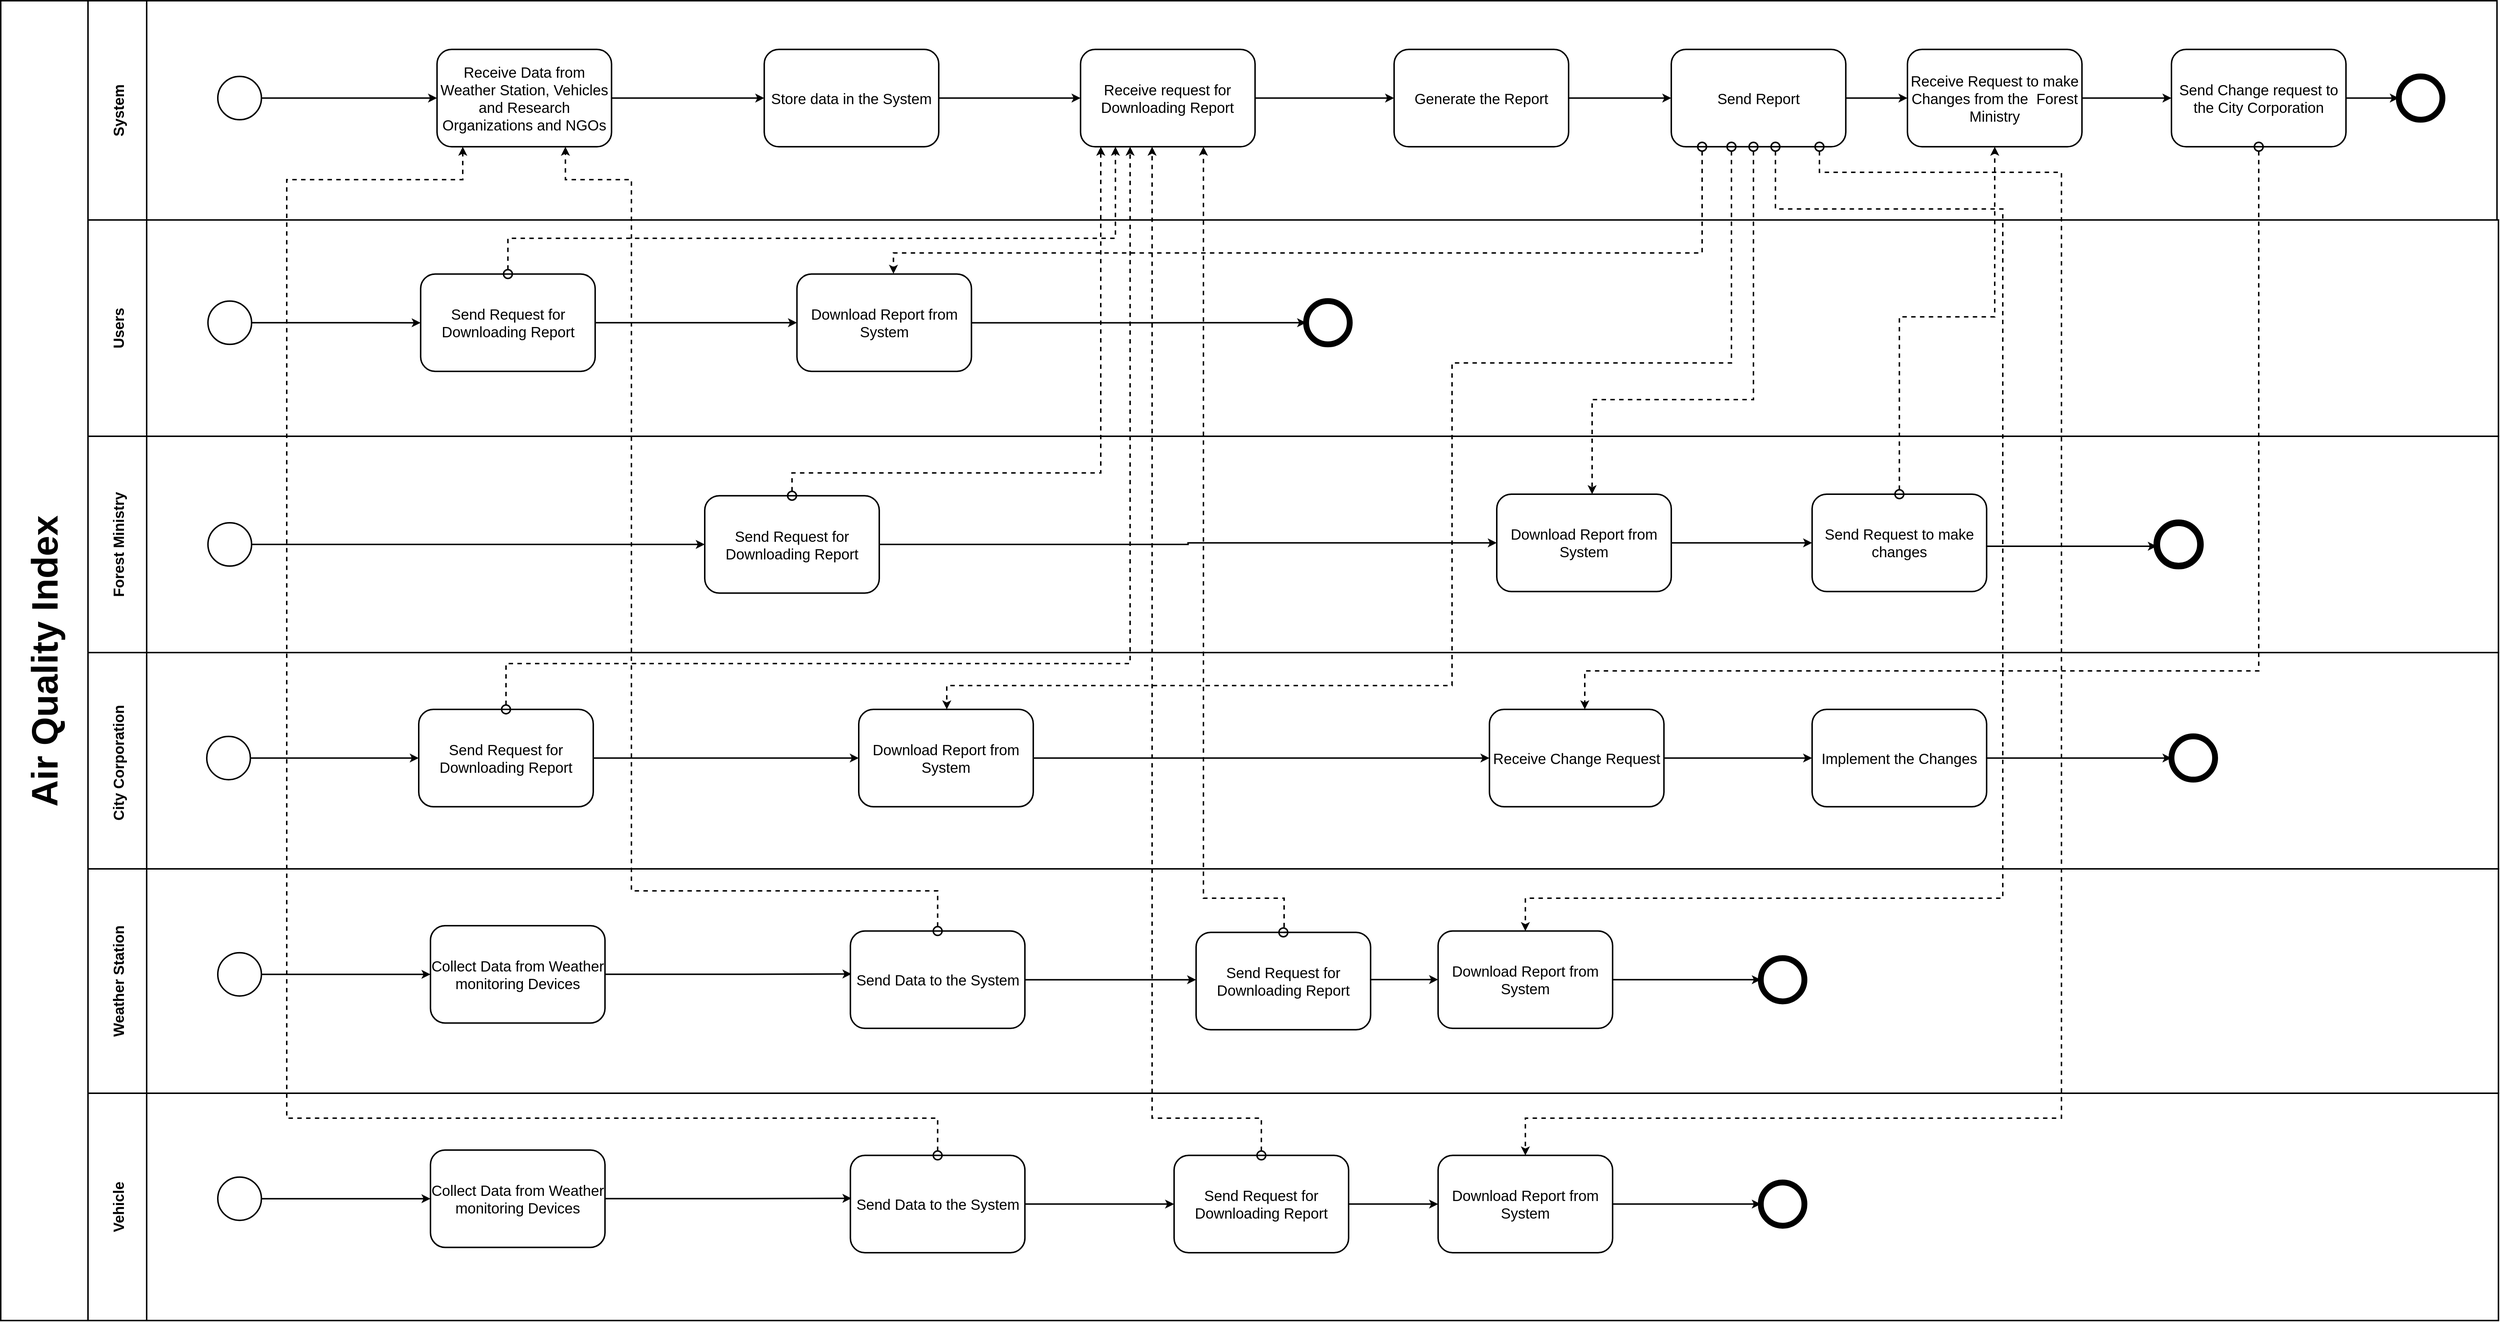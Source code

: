 <mxfile version="20.2.7" type="github">
  <diagram id="EGwHfUXkq1iX7QBWrGjY" name="Page-1">
    <mxGraphModel dx="6737" dy="4847" grid="1" gridSize="10" guides="1" tooltips="1" connect="1" arrows="1" fold="1" page="1" pageScale="1" pageWidth="850" pageHeight="1100" math="0" shadow="0">
      <root>
        <mxCell id="0" />
        <mxCell id="1" parent="0" />
        <mxCell id="iRim4rE5BtQ3diBmJA8j-91" value="Users" style="swimlane;horizontal=0;startSize=80;strokeWidth=2;fontSize=20;" vertex="1" parent="1">
          <mxGeometry x="288.983" y="-445" width="3286.907" height="295" as="geometry" />
        </mxCell>
        <mxCell id="iRim4rE5BtQ3diBmJA8j-92" style="edgeStyle=orthogonalEdgeStyle;shape=connector;rounded=0;orthogonalLoop=1;jettySize=auto;html=1;exitX=1;exitY=0.5;exitDx=0;exitDy=0;exitPerimeter=0;labelBackgroundColor=default;fontFamily=Helvetica;fontSize=11;fontColor=default;startArrow=none;startFill=0;endArrow=classic;strokeColor=default;strokeWidth=2;" edge="1" parent="iRim4rE5BtQ3diBmJA8j-91" source="iRim4rE5BtQ3diBmJA8j-93" target="iRim4rE5BtQ3diBmJA8j-98">
          <mxGeometry relative="1" as="geometry" />
        </mxCell>
        <mxCell id="iRim4rE5BtQ3diBmJA8j-93" value="" style="strokeWidth=2;html=1;shape=mxgraph.flowchart.start_2;whiteSpace=wrap;" vertex="1" parent="iRim4rE5BtQ3diBmJA8j-91">
          <mxGeometry x="163.602" y="110.625" width="59.492" height="59" as="geometry" />
        </mxCell>
        <mxCell id="iRim4rE5BtQ3diBmJA8j-94" value="" style="strokeWidth=8;html=1;shape=mxgraph.flowchart.start_2;whiteSpace=wrap;" vertex="1" parent="iRim4rE5BtQ3diBmJA8j-91">
          <mxGeometry x="1661.021" y="110.625" width="59.492" height="59" as="geometry" />
        </mxCell>
        <mxCell id="iRim4rE5BtQ3diBmJA8j-95" value="&lt;span style=&quot;font-size: 20px;&quot;&gt;Download Report from System&lt;/span&gt;" style="rounded=1;whiteSpace=wrap;html=1;strokeWidth=2;" vertex="1" parent="iRim4rE5BtQ3diBmJA8j-91">
          <mxGeometry x="966.737" y="73.75" width="237.966" height="132.75" as="geometry" />
        </mxCell>
        <mxCell id="iRim4rE5BtQ3diBmJA8j-96" style="edgeStyle=orthogonalEdgeStyle;rounded=0;orthogonalLoop=1;jettySize=auto;html=1;entryX=0;entryY=0.5;entryDx=0;entryDy=0;entryPerimeter=0;strokeWidth=2;" edge="1" parent="iRim4rE5BtQ3diBmJA8j-91" source="iRim4rE5BtQ3diBmJA8j-95" target="iRim4rE5BtQ3diBmJA8j-94">
          <mxGeometry relative="1" as="geometry">
            <mxPoint x="1027.657" y="139.668" as="targetPoint" />
          </mxGeometry>
        </mxCell>
        <mxCell id="iRim4rE5BtQ3diBmJA8j-97" style="edgeStyle=orthogonalEdgeStyle;shape=connector;rounded=0;orthogonalLoop=1;jettySize=auto;html=1;exitX=1;exitY=0.5;exitDx=0;exitDy=0;entryX=0;entryY=0.5;entryDx=0;entryDy=0;labelBackgroundColor=default;fontFamily=Helvetica;fontSize=11;fontColor=default;startArrow=none;startFill=0;endArrow=classic;strokeColor=default;strokeWidth=2;" edge="1" parent="iRim4rE5BtQ3diBmJA8j-91" source="iRim4rE5BtQ3diBmJA8j-98" target="iRim4rE5BtQ3diBmJA8j-95">
          <mxGeometry relative="1" as="geometry" />
        </mxCell>
        <mxCell id="iRim4rE5BtQ3diBmJA8j-98" value="&lt;span style=&quot;font-size: 20px;&quot;&gt;Send Request for Downloading Report&lt;/span&gt;" style="rounded=1;whiteSpace=wrap;html=1;strokeWidth=2;" vertex="1" parent="iRim4rE5BtQ3diBmJA8j-91">
          <mxGeometry x="453.623" y="73.75" width="237.966" height="132.75" as="geometry" />
        </mxCell>
        <mxCell id="iRim4rE5BtQ3diBmJA8j-99" value="City Corporation " style="swimlane;horizontal=0;startSize=80;strokeWidth=2;fontSize=20;" vertex="1" parent="1">
          <mxGeometry x="288.983" y="145" width="3286.907" height="295" as="geometry" />
        </mxCell>
        <mxCell id="iRim4rE5BtQ3diBmJA8j-100" value="" style="strokeWidth=2;html=1;shape=mxgraph.flowchart.start_2;whiteSpace=wrap;" vertex="1" parent="iRim4rE5BtQ3diBmJA8j-99">
          <mxGeometry x="161.952" y="114.315" width="59.492" height="59" as="geometry" />
        </mxCell>
        <mxCell id="iRim4rE5BtQ3diBmJA8j-101" value="" style="strokeWidth=8;html=1;shape=mxgraph.flowchart.start_2;whiteSpace=wrap;" vertex="1" parent="iRim4rE5BtQ3diBmJA8j-99">
          <mxGeometry x="2841.021" y="114.31" width="59.492" height="59" as="geometry" />
        </mxCell>
        <mxCell id="iRim4rE5BtQ3diBmJA8j-102" value="&lt;font style=&quot;font-size: 20px;&quot;&gt;Download Report from System&lt;/font&gt;" style="rounded=1;whiteSpace=wrap;html=1;strokeWidth=2;" vertex="1" parent="iRim4rE5BtQ3diBmJA8j-99">
          <mxGeometry x="1051.013" y="77.44" width="237.966" height="132.75" as="geometry" />
        </mxCell>
        <mxCell id="iRim4rE5BtQ3diBmJA8j-103" style="edgeStyle=orthogonalEdgeStyle;rounded=0;orthogonalLoop=1;jettySize=auto;html=1;strokeWidth=2;" edge="1" parent="iRim4rE5BtQ3diBmJA8j-99" source="iRim4rE5BtQ3diBmJA8j-100" target="iRim4rE5BtQ3diBmJA8j-105">
          <mxGeometry relative="1" as="geometry">
            <mxPoint x="411.017" y="144" as="targetPoint" />
          </mxGeometry>
        </mxCell>
        <mxCell id="iRim4rE5BtQ3diBmJA8j-104" style="edgeStyle=orthogonalEdgeStyle;rounded=0;orthogonalLoop=1;jettySize=auto;html=1;strokeWidth=2;" edge="1" parent="iRim4rE5BtQ3diBmJA8j-99" source="iRim4rE5BtQ3diBmJA8j-102" target="iRim4rE5BtQ3diBmJA8j-107">
          <mxGeometry relative="1" as="geometry">
            <mxPoint x="1738.985" y="151.143" as="sourcePoint" />
            <mxPoint x="1601.017" y="175" as="targetPoint" />
            <Array as="points" />
          </mxGeometry>
        </mxCell>
        <mxCell id="iRim4rE5BtQ3diBmJA8j-105" value="&lt;font style=&quot;font-size: 20px;&quot;&gt;Send Request for Downloading Report&lt;/font&gt;" style="rounded=1;whiteSpace=wrap;html=1;strokeWidth=2;" vertex="1" parent="iRim4rE5BtQ3diBmJA8j-99">
          <mxGeometry x="451.013" y="77.44" width="237.966" height="132.75" as="geometry" />
        </mxCell>
        <mxCell id="iRim4rE5BtQ3diBmJA8j-106" style="edgeStyle=orthogonalEdgeStyle;rounded=0;orthogonalLoop=1;jettySize=auto;html=1;strokeWidth=2;" edge="1" parent="iRim4rE5BtQ3diBmJA8j-99" source="iRim4rE5BtQ3diBmJA8j-105" target="iRim4rE5BtQ3diBmJA8j-102">
          <mxGeometry relative="1" as="geometry">
            <mxPoint x="711.019" y="153.665" as="sourcePoint" />
            <mxPoint x="761.017" y="160" as="targetPoint" />
          </mxGeometry>
        </mxCell>
        <mxCell id="iRim4rE5BtQ3diBmJA8j-107" value="&lt;font style=&quot;font-size: 20px;&quot;&gt;Receive Change Request&lt;/font&gt;" style="rounded=1;whiteSpace=wrap;html=1;strokeWidth=2;" vertex="1" parent="iRim4rE5BtQ3diBmJA8j-99">
          <mxGeometry x="1911.013" y="77.44" width="237.966" height="132.75" as="geometry" />
        </mxCell>
        <mxCell id="iRim4rE5BtQ3diBmJA8j-108" style="edgeStyle=orthogonalEdgeStyle;rounded=0;orthogonalLoop=1;jettySize=auto;html=1;strokeWidth=2;" edge="1" parent="iRim4rE5BtQ3diBmJA8j-99" source="iRim4rE5BtQ3diBmJA8j-107" target="iRim4rE5BtQ3diBmJA8j-109">
          <mxGeometry relative="1" as="geometry">
            <mxPoint x="1801.019" y="153.8" as="sourcePoint" />
            <mxPoint x="1991.017" y="145" as="targetPoint" />
            <Array as="points" />
          </mxGeometry>
        </mxCell>
        <mxCell id="iRim4rE5BtQ3diBmJA8j-109" value="&lt;font style=&quot;font-size: 20px;&quot;&gt;Implement the Changes&lt;/font&gt;" style="rounded=1;whiteSpace=wrap;html=1;strokeWidth=2;" vertex="1" parent="iRim4rE5BtQ3diBmJA8j-99">
          <mxGeometry x="2351.013" y="77.44" width="237.966" height="132.75" as="geometry" />
        </mxCell>
        <mxCell id="iRim4rE5BtQ3diBmJA8j-110" style="edgeStyle=orthogonalEdgeStyle;rounded=0;orthogonalLoop=1;jettySize=auto;html=1;strokeWidth=2;" edge="1" parent="iRim4rE5BtQ3diBmJA8j-99" source="iRim4rE5BtQ3diBmJA8j-109" target="iRim4rE5BtQ3diBmJA8j-101">
          <mxGeometry relative="1" as="geometry">
            <mxPoint x="1982.036" y="-3.64" as="sourcePoint" />
            <mxPoint x="2461.017" y="132.56" as="targetPoint" />
            <Array as="points" />
          </mxGeometry>
        </mxCell>
        <mxCell id="iRim4rE5BtQ3diBmJA8j-111" value="Vehicle" style="swimlane;horizontal=0;startSize=80;fillStyle=solid;strokeWidth=2;fontSize=20;fontStyle=1" vertex="1" parent="1">
          <mxGeometry x="288.983" y="746" width="3286.91" height="310" as="geometry" />
        </mxCell>
        <mxCell id="iRim4rE5BtQ3diBmJA8j-112" style="edgeStyle=orthogonalEdgeStyle;rounded=0;orthogonalLoop=1;jettySize=auto;html=1;entryX=0;entryY=0.5;entryDx=0;entryDy=0;strokeWidth=2;" edge="1" parent="iRim4rE5BtQ3diBmJA8j-111" source="iRim4rE5BtQ3diBmJA8j-113" target="iRim4rE5BtQ3diBmJA8j-115">
          <mxGeometry relative="1" as="geometry" />
        </mxCell>
        <mxCell id="iRim4rE5BtQ3diBmJA8j-113" value="" style="strokeWidth=2;html=1;shape=mxgraph.flowchart.start_2;whiteSpace=wrap;" vertex="1" parent="iRim4rE5BtQ3diBmJA8j-111">
          <mxGeometry x="176.987" y="114.313" width="59.492" height="59" as="geometry" />
        </mxCell>
        <mxCell id="iRim4rE5BtQ3diBmJA8j-114" style="edgeStyle=orthogonalEdgeStyle;rounded=0;orthogonalLoop=1;jettySize=auto;html=1;entryX=0.006;entryY=0.441;entryDx=0;entryDy=0;entryPerimeter=0;strokeWidth=2;" edge="1" parent="iRim4rE5BtQ3diBmJA8j-111" source="iRim4rE5BtQ3diBmJA8j-115" target="iRim4rE5BtQ3diBmJA8j-117">
          <mxGeometry relative="1" as="geometry" />
        </mxCell>
        <mxCell id="iRim4rE5BtQ3diBmJA8j-115" value="&lt;font style=&quot;font-size: 20px;&quot;&gt;Collect Data from Weather monitoring Devices&lt;/font&gt;" style="rounded=1;whiteSpace=wrap;html=1;strokeWidth=2;" vertex="1" parent="iRim4rE5BtQ3diBmJA8j-111">
          <mxGeometry x="467.008" y="77.438" width="237.966" height="132.75" as="geometry" />
        </mxCell>
        <mxCell id="iRim4rE5BtQ3diBmJA8j-116" style="edgeStyle=orthogonalEdgeStyle;rounded=0;orthogonalLoop=1;jettySize=auto;html=1;strokeWidth=2;" edge="1" parent="iRim4rE5BtQ3diBmJA8j-111" source="iRim4rE5BtQ3diBmJA8j-117" target="iRim4rE5BtQ3diBmJA8j-120">
          <mxGeometry relative="1" as="geometry">
            <mxPoint x="1502.16" y="150.845" as="targetPoint" />
          </mxGeometry>
        </mxCell>
        <mxCell id="iRim4rE5BtQ3diBmJA8j-117" value="&lt;font style=&quot;font-size: 20px;&quot;&gt;Send Data to the System&lt;/font&gt;" style="rounded=1;whiteSpace=wrap;html=1;strokeWidth=2;" vertex="1" parent="iRim4rE5BtQ3diBmJA8j-111">
          <mxGeometry x="1039.614" y="84.812" width="237.966" height="132.75" as="geometry" />
        </mxCell>
        <mxCell id="iRim4rE5BtQ3diBmJA8j-118" value="&lt;font style=&quot;font-size: 20px;&quot;&gt;Download Report from System&lt;/font&gt;" style="rounded=1;whiteSpace=wrap;html=1;strokeWidth=2;" vertex="1" parent="iRim4rE5BtQ3diBmJA8j-111">
          <mxGeometry x="1841.013" y="84.81" width="237.966" height="132.75" as="geometry" />
        </mxCell>
        <mxCell id="iRim4rE5BtQ3diBmJA8j-119" style="edgeStyle=orthogonalEdgeStyle;rounded=0;orthogonalLoop=1;jettySize=auto;html=1;strokeWidth=2;" edge="1" parent="iRim4rE5BtQ3diBmJA8j-111" source="iRim4rE5BtQ3diBmJA8j-118" target="iRim4rE5BtQ3diBmJA8j-122">
          <mxGeometry relative="1" as="geometry">
            <mxPoint x="2242.447" y="150.728" as="targetPoint" />
          </mxGeometry>
        </mxCell>
        <mxCell id="iRim4rE5BtQ3diBmJA8j-120" value="&lt;font style=&quot;font-size: 20px;&quot;&gt;Send Request for Downloading Report&lt;/font&gt;" style="rounded=1;whiteSpace=wrap;html=1;strokeWidth=2;" vertex="1" parent="iRim4rE5BtQ3diBmJA8j-111">
          <mxGeometry x="1481.013" y="84.81" width="237.966" height="132.75" as="geometry" />
        </mxCell>
        <mxCell id="iRim4rE5BtQ3diBmJA8j-121" style="edgeStyle=orthogonalEdgeStyle;rounded=0;orthogonalLoop=1;jettySize=auto;html=1;strokeWidth=2;" edge="1" parent="iRim4rE5BtQ3diBmJA8j-111" source="iRim4rE5BtQ3diBmJA8j-120" target="iRim4rE5BtQ3diBmJA8j-118">
          <mxGeometry relative="1" as="geometry">
            <mxPoint x="1482.036" y="-278.965" as="sourcePoint" />
            <mxPoint x="1532.034" y="-272.63" as="targetPoint" />
          </mxGeometry>
        </mxCell>
        <mxCell id="iRim4rE5BtQ3diBmJA8j-122" value="" style="strokeWidth=8;html=1;shape=mxgraph.flowchart.start_2;whiteSpace=wrap;" vertex="1" parent="iRim4rE5BtQ3diBmJA8j-111">
          <mxGeometry x="2281.021" y="121.69" width="59.492" height="59" as="geometry" />
        </mxCell>
        <mxCell id="iRim4rE5BtQ3diBmJA8j-123" value="Forest Ministry" style="swimlane;horizontal=0;startSize=80;strokeWidth=2;fontSize=20;rounded=0;swimlaneLine=1;" vertex="1" parent="1">
          <mxGeometry x="288.983" y="-150" width="3286.907" height="295" as="geometry">
            <mxRectangle x="880" y="360" width="40" height="150" as="alternateBounds" />
          </mxGeometry>
        </mxCell>
        <mxCell id="iRim4rE5BtQ3diBmJA8j-124" style="edgeStyle=orthogonalEdgeStyle;rounded=0;orthogonalLoop=1;jettySize=auto;html=1;strokeWidth=2;" edge="1" parent="iRim4rE5BtQ3diBmJA8j-123" source="iRim4rE5BtQ3diBmJA8j-126" target="iRim4rE5BtQ3diBmJA8j-127">
          <mxGeometry relative="1" as="geometry">
            <mxPoint x="2341.017" y="145.38" as="targetPoint" />
            <mxPoint x="2111.017" y="149" as="sourcePoint" />
          </mxGeometry>
        </mxCell>
        <mxCell id="iRim4rE5BtQ3diBmJA8j-125" value="" style="strokeWidth=2;html=1;shape=mxgraph.flowchart.start_2;whiteSpace=wrap;" vertex="1" parent="iRim4rE5BtQ3diBmJA8j-123">
          <mxGeometry x="163.602" y="118" width="59.492" height="59" as="geometry" />
        </mxCell>
        <mxCell id="iRim4rE5BtQ3diBmJA8j-126" value="&lt;font style=&quot;font-size: 20px;&quot;&gt;Download Report from System&lt;/font&gt;" style="rounded=1;whiteSpace=wrap;html=1;strokeWidth=2;" vertex="1" parent="iRim4rE5BtQ3diBmJA8j-123">
          <mxGeometry x="1921.013" y="79" width="237.966" height="132.75" as="geometry" />
        </mxCell>
        <mxCell id="iRim4rE5BtQ3diBmJA8j-127" value="&lt;font style=&quot;font-size: 20px;&quot;&gt;Send Request to make changes&lt;br&gt;&lt;/font&gt;" style="rounded=1;whiteSpace=wrap;html=1;strokeWidth=2;" vertex="1" parent="iRim4rE5BtQ3diBmJA8j-123">
          <mxGeometry x="2351.013" y="79" width="237.966" height="132.75" as="geometry" />
        </mxCell>
        <mxCell id="iRim4rE5BtQ3diBmJA8j-128" value="Weather Station" style="swimlane;horizontal=0;startSize=80;fillStyle=solid;strokeWidth=2;fontSize=20;fontStyle=1" vertex="1" parent="1">
          <mxGeometry x="288.983" y="440" width="3286.91" height="306" as="geometry" />
        </mxCell>
        <mxCell id="iRim4rE5BtQ3diBmJA8j-129" style="edgeStyle=orthogonalEdgeStyle;rounded=0;orthogonalLoop=1;jettySize=auto;html=1;entryX=0;entryY=0.5;entryDx=0;entryDy=0;strokeWidth=2;" edge="1" parent="iRim4rE5BtQ3diBmJA8j-128" source="iRim4rE5BtQ3diBmJA8j-130" target="iRim4rE5BtQ3diBmJA8j-132">
          <mxGeometry relative="1" as="geometry" />
        </mxCell>
        <mxCell id="iRim4rE5BtQ3diBmJA8j-130" value="" style="strokeWidth=2;html=1;shape=mxgraph.flowchart.start_2;whiteSpace=wrap;" vertex="1" parent="iRim4rE5BtQ3diBmJA8j-128">
          <mxGeometry x="176.987" y="114.313" width="59.492" height="59" as="geometry" />
        </mxCell>
        <mxCell id="iRim4rE5BtQ3diBmJA8j-131" style="edgeStyle=orthogonalEdgeStyle;rounded=0;orthogonalLoop=1;jettySize=auto;html=1;entryX=0.006;entryY=0.441;entryDx=0;entryDy=0;entryPerimeter=0;strokeWidth=2;" edge="1" parent="iRim4rE5BtQ3diBmJA8j-128" source="iRim4rE5BtQ3diBmJA8j-132" target="iRim4rE5BtQ3diBmJA8j-134">
          <mxGeometry relative="1" as="geometry" />
        </mxCell>
        <mxCell id="iRim4rE5BtQ3diBmJA8j-132" value="&lt;font style=&quot;font-size: 20px;&quot;&gt;Collect Data from Weather monitoring Devices&lt;/font&gt;" style="rounded=1;whiteSpace=wrap;html=1;strokeWidth=2;" vertex="1" parent="iRim4rE5BtQ3diBmJA8j-128">
          <mxGeometry x="467.008" y="77.438" width="237.966" height="132.75" as="geometry" />
        </mxCell>
        <mxCell id="iRim4rE5BtQ3diBmJA8j-133" style="edgeStyle=orthogonalEdgeStyle;rounded=0;orthogonalLoop=1;jettySize=auto;html=1;strokeWidth=2;" edge="1" parent="iRim4rE5BtQ3diBmJA8j-128" source="iRim4rE5BtQ3diBmJA8j-134" target="iRim4rE5BtQ3diBmJA8j-137">
          <mxGeometry relative="1" as="geometry">
            <mxPoint x="1502.16" y="150.845" as="targetPoint" />
            <Array as="points">
              <mxPoint x="1441" y="151" />
              <mxPoint x="1441" y="151" />
            </Array>
          </mxGeometry>
        </mxCell>
        <mxCell id="iRim4rE5BtQ3diBmJA8j-134" value="&lt;font style=&quot;font-size: 20px;&quot;&gt;Send Data to the System&lt;/font&gt;" style="rounded=1;whiteSpace=wrap;html=1;strokeWidth=2;" vertex="1" parent="iRim4rE5BtQ3diBmJA8j-128">
          <mxGeometry x="1039.614" y="84.812" width="237.966" height="132.75" as="geometry" />
        </mxCell>
        <mxCell id="iRim4rE5BtQ3diBmJA8j-135" value="&lt;font style=&quot;font-size: 20px;&quot;&gt;Download Report from System&lt;/font&gt;" style="rounded=1;whiteSpace=wrap;html=1;strokeWidth=2;" vertex="1" parent="iRim4rE5BtQ3diBmJA8j-128">
          <mxGeometry x="1841.013" y="84.81" width="237.966" height="132.75" as="geometry" />
        </mxCell>
        <mxCell id="iRim4rE5BtQ3diBmJA8j-136" style="edgeStyle=orthogonalEdgeStyle;rounded=0;orthogonalLoop=1;jettySize=auto;html=1;strokeWidth=2;" edge="1" parent="iRim4rE5BtQ3diBmJA8j-128" source="iRim4rE5BtQ3diBmJA8j-135" target="iRim4rE5BtQ3diBmJA8j-139">
          <mxGeometry relative="1" as="geometry">
            <mxPoint x="2242.447" y="150.728" as="targetPoint" />
          </mxGeometry>
        </mxCell>
        <mxCell id="iRim4rE5BtQ3diBmJA8j-137" value="&lt;font style=&quot;font-size: 20px;&quot;&gt;Send Request for Downloading Report&lt;/font&gt;" style="rounded=1;whiteSpace=wrap;html=1;strokeWidth=2;" vertex="1" parent="iRim4rE5BtQ3diBmJA8j-128">
          <mxGeometry x="1511.013" y="86.63" width="237.966" height="132.75" as="geometry" />
        </mxCell>
        <mxCell id="iRim4rE5BtQ3diBmJA8j-138" style="edgeStyle=orthogonalEdgeStyle;rounded=0;orthogonalLoop=1;jettySize=auto;html=1;strokeWidth=2;" edge="1" parent="iRim4rE5BtQ3diBmJA8j-128" source="iRim4rE5BtQ3diBmJA8j-137" target="iRim4rE5BtQ3diBmJA8j-135">
          <mxGeometry relative="1" as="geometry">
            <mxPoint x="1482.036" y="-278.965" as="sourcePoint" />
            <mxPoint x="1532.034" y="-272.63" as="targetPoint" />
            <Array as="points">
              <mxPoint x="1771" y="151" />
              <mxPoint x="1771" y="151" />
            </Array>
          </mxGeometry>
        </mxCell>
        <mxCell id="iRim4rE5BtQ3diBmJA8j-139" value="" style="strokeWidth=8;html=1;shape=mxgraph.flowchart.start_2;whiteSpace=wrap;" vertex="1" parent="iRim4rE5BtQ3diBmJA8j-128">
          <mxGeometry x="2281.021" y="121.69" width="59.492" height="59" as="geometry" />
        </mxCell>
        <mxCell id="iRim4rE5BtQ3diBmJA8j-140" value="&lt;font style=&quot;font-size: 20px;&quot;&gt;Send Request for Downloading Report&lt;/font&gt;" style="rounded=1;whiteSpace=wrap;html=1;strokeWidth=2;" vertex="1" parent="1">
          <mxGeometry x="1129.996" y="-68.87" width="237.966" height="132.75" as="geometry" />
        </mxCell>
        <mxCell id="iRim4rE5BtQ3diBmJA8j-141" style="edgeStyle=orthogonalEdgeStyle;rounded=0;orthogonalLoop=1;jettySize=auto;html=1;strokeWidth=2;" edge="1" parent="1" source="iRim4rE5BtQ3diBmJA8j-140" target="iRim4rE5BtQ3diBmJA8j-126">
          <mxGeometry relative="1" as="geometry">
            <mxPoint x="1861.017" y="138" as="targetPoint" />
            <mxPoint x="1771.019" y="143.79" as="sourcePoint" />
          </mxGeometry>
        </mxCell>
        <mxCell id="iRim4rE5BtQ3diBmJA8j-142" style="edgeStyle=orthogonalEdgeStyle;rounded=0;orthogonalLoop=1;jettySize=auto;html=1;strokeWidth=2;" edge="1" parent="1" source="iRim4rE5BtQ3diBmJA8j-125" target="iRim4rE5BtQ3diBmJA8j-140">
          <mxGeometry relative="1" as="geometry">
            <mxPoint x="438.75" y="146.5" as="targetPoint" />
          </mxGeometry>
        </mxCell>
        <mxCell id="iRim4rE5BtQ3diBmJA8j-143" value="" style="strokeWidth=9;html=1;shape=mxgraph.flowchart.start_2;whiteSpace=wrap;" vertex="1" parent="1">
          <mxGeometry x="3110.004" y="-31.99" width="59.492" height="59" as="geometry" />
        </mxCell>
        <mxCell id="iRim4rE5BtQ3diBmJA8j-144" style="edgeStyle=orthogonalEdgeStyle;rounded=0;orthogonalLoop=1;jettySize=auto;html=1;strokeWidth=2;" edge="1" parent="1" source="iRim4rE5BtQ3diBmJA8j-127" target="iRim4rE5BtQ3diBmJA8j-143">
          <mxGeometry relative="1" as="geometry">
            <mxPoint x="2793.053" y="147.995" as="targetPoint" />
            <mxPoint x="2601.019" y="147.995" as="sourcePoint" />
            <Array as="points">
              <mxPoint x="2999.983" />
              <mxPoint x="2999.983" />
            </Array>
          </mxGeometry>
        </mxCell>
        <mxCell id="iRim4rE5BtQ3diBmJA8j-145" value="System" style="swimlane;horizontal=0;startSize=80;strokeWidth=2;fontSize=20;" vertex="1" parent="1">
          <mxGeometry x="289" y="-744" width="3284.89" height="299" as="geometry" />
        </mxCell>
        <mxCell id="iRim4rE5BtQ3diBmJA8j-146" style="edgeStyle=orthogonalEdgeStyle;shape=connector;rounded=0;orthogonalLoop=1;jettySize=auto;html=1;exitX=1;exitY=0.5;exitDx=0;exitDy=0;exitPerimeter=0;labelBackgroundColor=default;fontFamily=Helvetica;fontSize=11;fontColor=default;startArrow=none;startFill=0;endArrow=classic;strokeColor=default;strokeWidth=2;" edge="1" parent="iRim4rE5BtQ3diBmJA8j-145" source="iRim4rE5BtQ3diBmJA8j-147" target="iRim4rE5BtQ3diBmJA8j-149">
          <mxGeometry relative="1" as="geometry">
            <mxPoint x="467.008" y="132.75" as="targetPoint" />
          </mxGeometry>
        </mxCell>
        <mxCell id="iRim4rE5BtQ3diBmJA8j-147" value="" style="strokeWidth=2;html=1;shape=mxgraph.flowchart.start_2;whiteSpace=wrap;" vertex="1" parent="iRim4rE5BtQ3diBmJA8j-145">
          <mxGeometry x="176.987" y="103.25" width="59.492" height="59" as="geometry" />
        </mxCell>
        <mxCell id="iRim4rE5BtQ3diBmJA8j-148" value="" style="strokeWidth=8;html=1;shape=mxgraph.flowchart.start_2;whiteSpace=wrap;" vertex="1" parent="iRim4rE5BtQ3diBmJA8j-145">
          <mxGeometry x="3151.004" y="103.25" width="59.492" height="59" as="geometry" />
        </mxCell>
        <mxCell id="iRim4rE5BtQ3diBmJA8j-149" value="&lt;font style=&quot;font-size: 20px;&quot;&gt;Receive Data from Weather Station, Vehicles and Research Organizations and NGOs&lt;/font&gt;" style="rounded=1;whiteSpace=wrap;html=1;strokeWidth=2;" vertex="1" parent="iRim4rE5BtQ3diBmJA8j-145">
          <mxGeometry x="475.932" y="66.375" width="237.966" height="132.75" as="geometry" />
        </mxCell>
        <mxCell id="iRim4rE5BtQ3diBmJA8j-150" value="&lt;font style=&quot;font-size: 20px;&quot;&gt;Store data in the System&lt;/font&gt;" style="rounded=1;whiteSpace=wrap;html=1;strokeWidth=2;" vertex="1" parent="iRim4rE5BtQ3diBmJA8j-145">
          <mxGeometry x="922.119" y="66.375" width="237.966" height="132.75" as="geometry" />
        </mxCell>
        <mxCell id="iRim4rE5BtQ3diBmJA8j-151" style="edgeStyle=orthogonalEdgeStyle;rounded=0;orthogonalLoop=1;jettySize=auto;html=1;entryX=0;entryY=0.5;entryDx=0;entryDy=0;startArrow=none;startFill=0;endArrow=classic;endFill=1;strokeWidth=2;" edge="1" parent="iRim4rE5BtQ3diBmJA8j-145" source="iRim4rE5BtQ3diBmJA8j-152" target="iRim4rE5BtQ3diBmJA8j-154">
          <mxGeometry relative="1" as="geometry" />
        </mxCell>
        <mxCell id="iRim4rE5BtQ3diBmJA8j-152" value="&lt;font style=&quot;font-size: 20px;&quot;&gt;Receive request for Downloading Report&lt;/font&gt;" style="rounded=1;whiteSpace=wrap;html=1;strokeWidth=2;" vertex="1" parent="iRim4rE5BtQ3diBmJA8j-145">
          <mxGeometry x="1353.432" y="66.375" width="237.966" height="132.75" as="geometry" />
        </mxCell>
        <mxCell id="iRim4rE5BtQ3diBmJA8j-153" style="edgeStyle=orthogonalEdgeStyle;rounded=0;orthogonalLoop=1;jettySize=auto;html=1;startArrow=none;startFill=0;endArrow=classic;endFill=1;strokeWidth=2;" edge="1" parent="iRim4rE5BtQ3diBmJA8j-145" source="iRim4rE5BtQ3diBmJA8j-154" target="iRim4rE5BtQ3diBmJA8j-157">
          <mxGeometry relative="1" as="geometry">
            <mxPoint x="2230" y="133" as="targetPoint" />
          </mxGeometry>
        </mxCell>
        <mxCell id="iRim4rE5BtQ3diBmJA8j-154" value="&lt;span style=&quot;font-size: 20px;&quot;&gt;Generate the Report&lt;/span&gt;" style="rounded=1;whiteSpace=wrap;html=1;strokeWidth=2;" vertex="1" parent="iRim4rE5BtQ3diBmJA8j-145">
          <mxGeometry x="1780.999" y="66.375" width="237.966" height="132.75" as="geometry" />
        </mxCell>
        <mxCell id="iRim4rE5BtQ3diBmJA8j-155" style="edgeStyle=orthogonalEdgeStyle;rounded=0;orthogonalLoop=1;jettySize=auto;html=1;strokeWidth=2;" edge="1" parent="iRim4rE5BtQ3diBmJA8j-145" source="iRim4rE5BtQ3diBmJA8j-149" target="iRim4rE5BtQ3diBmJA8j-150">
          <mxGeometry relative="1" as="geometry">
            <mxPoint x="921.102" y="142.75" as="targetPoint" />
          </mxGeometry>
        </mxCell>
        <mxCell id="iRim4rE5BtQ3diBmJA8j-156" style="edgeStyle=orthogonalEdgeStyle;rounded=0;orthogonalLoop=1;jettySize=auto;html=1;exitX=1;exitY=0.5;exitDx=0;exitDy=0;strokeWidth=2;" edge="1" parent="iRim4rE5BtQ3diBmJA8j-145" source="iRim4rE5BtQ3diBmJA8j-150" target="iRim4rE5BtQ3diBmJA8j-152">
          <mxGeometry relative="1" as="geometry">
            <mxPoint x="1352.415" y="142.012" as="targetPoint" />
          </mxGeometry>
        </mxCell>
        <mxCell id="iRim4rE5BtQ3diBmJA8j-157" value="&lt;span style=&quot;font-size: 20px;&quot;&gt;Send Report&lt;/span&gt;" style="rounded=1;whiteSpace=wrap;html=1;strokeWidth=2;" vertex="1" parent="iRim4rE5BtQ3diBmJA8j-145">
          <mxGeometry x="2158.959" y="66.375" width="237.966" height="132.75" as="geometry" />
        </mxCell>
        <mxCell id="iRim4rE5BtQ3diBmJA8j-158" style="edgeStyle=orthogonalEdgeStyle;rounded=0;orthogonalLoop=1;jettySize=auto;html=1;startArrow=none;startFill=0;endArrow=classic;endFill=1;strokeWidth=2;" edge="1" parent="iRim4rE5BtQ3diBmJA8j-145" source="iRim4rE5BtQ3diBmJA8j-157" target="iRim4rE5BtQ3diBmJA8j-159">
          <mxGeometry relative="1" as="geometry">
            <mxPoint x="2500.005" y="132.16" as="sourcePoint" />
            <mxPoint x="2591" y="134" as="targetPoint" />
          </mxGeometry>
        </mxCell>
        <mxCell id="iRim4rE5BtQ3diBmJA8j-159" value="&lt;span style=&quot;font-size: 20px;&quot;&gt;Receive Request to make Changes from the&amp;nbsp; Forest Ministry&lt;br&gt;&lt;/span&gt;" style="rounded=1;whiteSpace=wrap;html=1;strokeWidth=2;" vertex="1" parent="iRim4rE5BtQ3diBmJA8j-145">
          <mxGeometry x="2480.999" y="66.375" width="237.966" height="132.75" as="geometry" />
        </mxCell>
        <mxCell id="iRim4rE5BtQ3diBmJA8j-160" value="&lt;span style=&quot;font-size: 20px;&quot;&gt;Send Change request to the City Corporation&lt;br&gt;&lt;/span&gt;" style="rounded=1;whiteSpace=wrap;html=1;strokeWidth=2;" vertex="1" parent="iRim4rE5BtQ3diBmJA8j-145">
          <mxGeometry x="2840.999" y="66.375" width="237.966" height="132.75" as="geometry" />
        </mxCell>
        <mxCell id="iRim4rE5BtQ3diBmJA8j-161" style="edgeStyle=orthogonalEdgeStyle;rounded=0;orthogonalLoop=1;jettySize=auto;html=1;startArrow=none;startFill=0;endArrow=classic;endFill=1;strokeWidth=2;" edge="1" parent="iRim4rE5BtQ3diBmJA8j-145" source="iRim4rE5BtQ3diBmJA8j-159" target="iRim4rE5BtQ3diBmJA8j-160">
          <mxGeometry relative="1" as="geometry">
            <mxPoint x="2791.005" y="132.75" as="sourcePoint" />
            <mxPoint x="2674.04" y="878" as="targetPoint" />
          </mxGeometry>
        </mxCell>
        <mxCell id="iRim4rE5BtQ3diBmJA8j-162" style="edgeStyle=orthogonalEdgeStyle;rounded=0;orthogonalLoop=1;jettySize=auto;html=1;startArrow=none;startFill=0;endArrow=classic;endFill=1;strokeWidth=2;" edge="1" parent="iRim4rE5BtQ3diBmJA8j-145" source="iRim4rE5BtQ3diBmJA8j-160" target="iRim4rE5BtQ3diBmJA8j-148">
          <mxGeometry relative="1" as="geometry">
            <mxPoint x="3119.735" y="214.0" as="sourcePoint" />
            <mxPoint x="3241.769" y="214.0" as="targetPoint" />
            <Array as="points">
              <mxPoint x="3161" y="144" />
              <mxPoint x="3161" y="144" />
            </Array>
          </mxGeometry>
        </mxCell>
        <mxCell id="iRim4rE5BtQ3diBmJA8j-163" style="edgeStyle=orthogonalEdgeStyle;rounded=0;orthogonalLoop=1;jettySize=auto;html=1;startArrow=oval;startFill=0;endArrow=classic;endFill=1;dashed=1;strokeWidth=2;jumpSize=6;startSize=12;" edge="1" parent="1" source="iRim4rE5BtQ3diBmJA8j-98" target="iRim4rE5BtQ3diBmJA8j-152">
          <mxGeometry relative="1" as="geometry">
            <mxPoint x="1580" y="214" as="targetPoint" />
            <Array as="points">
              <mxPoint x="862" y="-420" />
              <mxPoint x="1690" y="-420" />
            </Array>
          </mxGeometry>
        </mxCell>
        <mxCell id="iRim4rE5BtQ3diBmJA8j-164" style="edgeStyle=orthogonalEdgeStyle;rounded=0;orthogonalLoop=1;jettySize=auto;html=1;entryX=0.553;entryY=-0.003;entryDx=0;entryDy=0;entryPerimeter=0;dashed=1;startArrow=oval;startFill=0;endArrow=classic;endFill=1;strokeWidth=2;startSize=12;" edge="1" parent="1" source="iRim4rE5BtQ3diBmJA8j-157" target="iRim4rE5BtQ3diBmJA8j-95">
          <mxGeometry relative="1" as="geometry">
            <Array as="points">
              <mxPoint x="2490" y="-400" />
              <mxPoint x="1387" y="-400" />
            </Array>
          </mxGeometry>
        </mxCell>
        <mxCell id="iRim4rE5BtQ3diBmJA8j-165" value="&lt;b style=&quot;background-color: initial; font-size: 50px;&quot;&gt;&lt;font style=&quot;font-size: 50px;&quot;&gt;Air Quality Index&lt;/font&gt;&lt;/b&gt;" style="rounded=180&#xa;;whiteSpace=wrap;html=1;fontFamily=Helvetica;fontSize=50;fontColor=default;strokeWidth=2;verticalAlign=middle;horizontal=0;" vertex="1" parent="1">
          <mxGeometry x="170" y="-744" width="118.98" height="1800" as="geometry" />
        </mxCell>
        <mxCell id="iRim4rE5BtQ3diBmJA8j-166" style="edgeStyle=orthogonalEdgeStyle;rounded=0;orthogonalLoop=1;jettySize=auto;html=1;exitX=0.5;exitY=0;exitDx=0;exitDy=0;dashed=1;startArrow=oval;startFill=0;startSize=12;sourcePerimeterSpacing=0;strokeWidth=2;" edge="1" parent="1" source="iRim4rE5BtQ3diBmJA8j-105" target="iRim4rE5BtQ3diBmJA8j-152">
          <mxGeometry relative="1" as="geometry">
            <Array as="points">
              <mxPoint x="859" y="160" />
              <mxPoint x="1710" y="160" />
            </Array>
          </mxGeometry>
        </mxCell>
        <mxCell id="iRim4rE5BtQ3diBmJA8j-167" style="edgeStyle=orthogonalEdgeStyle;rounded=0;orthogonalLoop=1;jettySize=auto;html=1;dashed=1;startArrow=oval;startFill=0;startSize=12;sourcePerimeterSpacing=0;strokeWidth=2;" edge="1" parent="1" source="iRim4rE5BtQ3diBmJA8j-157" target="iRim4rE5BtQ3diBmJA8j-102">
          <mxGeometry relative="1" as="geometry">
            <Array as="points">
              <mxPoint x="2530" y="-250" />
              <mxPoint x="2149" y="-250" />
              <mxPoint x="2149" y="190" />
              <mxPoint x="1460" y="190" />
            </Array>
          </mxGeometry>
        </mxCell>
        <mxCell id="iRim4rE5BtQ3diBmJA8j-168" style="edgeStyle=orthogonalEdgeStyle;rounded=0;orthogonalLoop=1;jettySize=auto;html=1;dashed=1;startArrow=oval;startFill=0;startSize=12;sourcePerimeterSpacing=0;strokeWidth=2;" edge="1" parent="1" source="iRim4rE5BtQ3diBmJA8j-157" target="iRim4rE5BtQ3diBmJA8j-126">
          <mxGeometry relative="1" as="geometry">
            <Array as="points">
              <mxPoint x="2560" y="-200" />
              <mxPoint x="2340" y="-200" />
            </Array>
          </mxGeometry>
        </mxCell>
        <mxCell id="iRim4rE5BtQ3diBmJA8j-169" style="edgeStyle=orthogonalEdgeStyle;rounded=0;orthogonalLoop=1;jettySize=auto;html=1;dashed=1;startArrow=oval;startFill=0;startSize=12;sourcePerimeterSpacing=0;strokeWidth=2;" edge="1" parent="1" source="iRim4rE5BtQ3diBmJA8j-140" target="iRim4rE5BtQ3diBmJA8j-152">
          <mxGeometry relative="1" as="geometry">
            <mxPoint x="780" y="674" as="sourcePoint" />
            <Array as="points">
              <mxPoint x="1249" y="-100" />
              <mxPoint x="1670" y="-100" />
            </Array>
          </mxGeometry>
        </mxCell>
        <mxCell id="iRim4rE5BtQ3diBmJA8j-170" style="edgeStyle=orthogonalEdgeStyle;rounded=0;orthogonalLoop=1;jettySize=auto;html=1;exitX=0.5;exitY=0;exitDx=0;exitDy=0;dashed=1;startArrow=oval;startFill=0;startSize=12;sourcePerimeterSpacing=0;strokeWidth=2;" edge="1" parent="1" source="iRim4rE5BtQ3diBmJA8j-117" target="iRim4rE5BtQ3diBmJA8j-149">
          <mxGeometry relative="1" as="geometry">
            <Array as="points">
              <mxPoint x="1447" y="780" />
              <mxPoint x="560" y="780" />
              <mxPoint x="560" y="-500" />
              <mxPoint x="800" y="-500" />
            </Array>
          </mxGeometry>
        </mxCell>
        <mxCell id="iRim4rE5BtQ3diBmJA8j-171" style="edgeStyle=orthogonalEdgeStyle;rounded=0;orthogonalLoop=1;jettySize=auto;html=1;exitX=0.5;exitY=0;exitDx=0;exitDy=0;dashed=1;startArrow=oval;startFill=0;startSize=12;sourcePerimeterSpacing=0;strokeWidth=2;" edge="1" parent="1" source="iRim4rE5BtQ3diBmJA8j-134" target="iRim4rE5BtQ3diBmJA8j-149">
          <mxGeometry relative="1" as="geometry">
            <Array as="points">
              <mxPoint x="1448" y="470" />
              <mxPoint x="1030" y="470" />
              <mxPoint x="1030" y="-500" />
              <mxPoint x="940" y="-500" />
            </Array>
          </mxGeometry>
        </mxCell>
        <mxCell id="iRim4rE5BtQ3diBmJA8j-172" style="edgeStyle=orthogonalEdgeStyle;rounded=0;orthogonalLoop=1;jettySize=auto;html=1;exitX=0.5;exitY=0;exitDx=0;exitDy=0;dashed=1;startArrow=oval;startFill=0;startSize=12;sourcePerimeterSpacing=0;strokeWidth=2;" edge="1" parent="1" source="iRim4rE5BtQ3diBmJA8j-137" target="iRim4rE5BtQ3diBmJA8j-152">
          <mxGeometry relative="1" as="geometry">
            <Array as="points">
              <mxPoint x="1920" y="480" />
              <mxPoint x="1810" y="480" />
            </Array>
          </mxGeometry>
        </mxCell>
        <mxCell id="iRim4rE5BtQ3diBmJA8j-173" style="edgeStyle=orthogonalEdgeStyle;rounded=0;orthogonalLoop=1;jettySize=auto;html=1;exitX=0.5;exitY=0;exitDx=0;exitDy=0;dashed=1;startArrow=oval;startFill=0;startSize=12;sourcePerimeterSpacing=0;strokeWidth=2;" edge="1" parent="1" source="iRim4rE5BtQ3diBmJA8j-120" target="iRim4rE5BtQ3diBmJA8j-152">
          <mxGeometry relative="1" as="geometry">
            <Array as="points">
              <mxPoint x="1889" y="780" />
              <mxPoint x="1740" y="780" />
            </Array>
          </mxGeometry>
        </mxCell>
        <mxCell id="iRim4rE5BtQ3diBmJA8j-174" style="edgeStyle=orthogonalEdgeStyle;rounded=0;orthogonalLoop=1;jettySize=auto;html=1;dashed=1;startArrow=oval;startFill=0;startSize=12;sourcePerimeterSpacing=0;strokeWidth=2;" edge="1" parent="1" source="iRim4rE5BtQ3diBmJA8j-157" target="iRim4rE5BtQ3diBmJA8j-135">
          <mxGeometry relative="1" as="geometry">
            <mxPoint x="2460" y="224" as="sourcePoint" />
            <Array as="points">
              <mxPoint x="2590" y="-460" />
              <mxPoint x="2900" y="-460" />
              <mxPoint x="2900" y="480" />
              <mxPoint x="2249" y="480" />
            </Array>
          </mxGeometry>
        </mxCell>
        <mxCell id="iRim4rE5BtQ3diBmJA8j-175" style="edgeStyle=orthogonalEdgeStyle;rounded=0;orthogonalLoop=1;jettySize=auto;html=1;dashed=1;startArrow=oval;startFill=0;startSize=12;sourcePerimeterSpacing=0;strokeWidth=2;" edge="1" parent="1" source="iRim4rE5BtQ3diBmJA8j-157" target="iRim4rE5BtQ3diBmJA8j-118">
          <mxGeometry relative="1" as="geometry">
            <mxPoint x="2516" y="224" as="sourcePoint" />
            <Array as="points">
              <mxPoint x="2650" y="-510" />
              <mxPoint x="2980" y="-510" />
              <mxPoint x="2980" y="780" />
              <mxPoint x="2249" y="780" />
            </Array>
          </mxGeometry>
        </mxCell>
        <mxCell id="iRim4rE5BtQ3diBmJA8j-176" style="edgeStyle=orthogonalEdgeStyle;rounded=0;orthogonalLoop=1;jettySize=auto;html=1;exitX=0.5;exitY=0;exitDx=0;exitDy=0;dashed=1;startArrow=oval;startFill=0;startSize=12;sourcePerimeterSpacing=0;strokeWidth=2;" edge="1" parent="1" source="iRim4rE5BtQ3diBmJA8j-127" target="iRim4rE5BtQ3diBmJA8j-159">
          <mxGeometry relative="1" as="geometry" />
        </mxCell>
        <mxCell id="iRim4rE5BtQ3diBmJA8j-177" style="edgeStyle=orthogonalEdgeStyle;rounded=0;orthogonalLoop=1;jettySize=auto;html=1;dashed=1;strokeWidth=2;startArrow=oval;startFill=0;startSize=12;" edge="1" parent="1" source="iRim4rE5BtQ3diBmJA8j-160" target="iRim4rE5BtQ3diBmJA8j-107">
          <mxGeometry relative="1" as="geometry">
            <mxPoint x="3079" y="234" as="sourcePoint" />
            <Array as="points">
              <mxPoint x="3249" y="170" />
              <mxPoint x="2330" y="170" />
            </Array>
          </mxGeometry>
        </mxCell>
      </root>
    </mxGraphModel>
  </diagram>
</mxfile>
